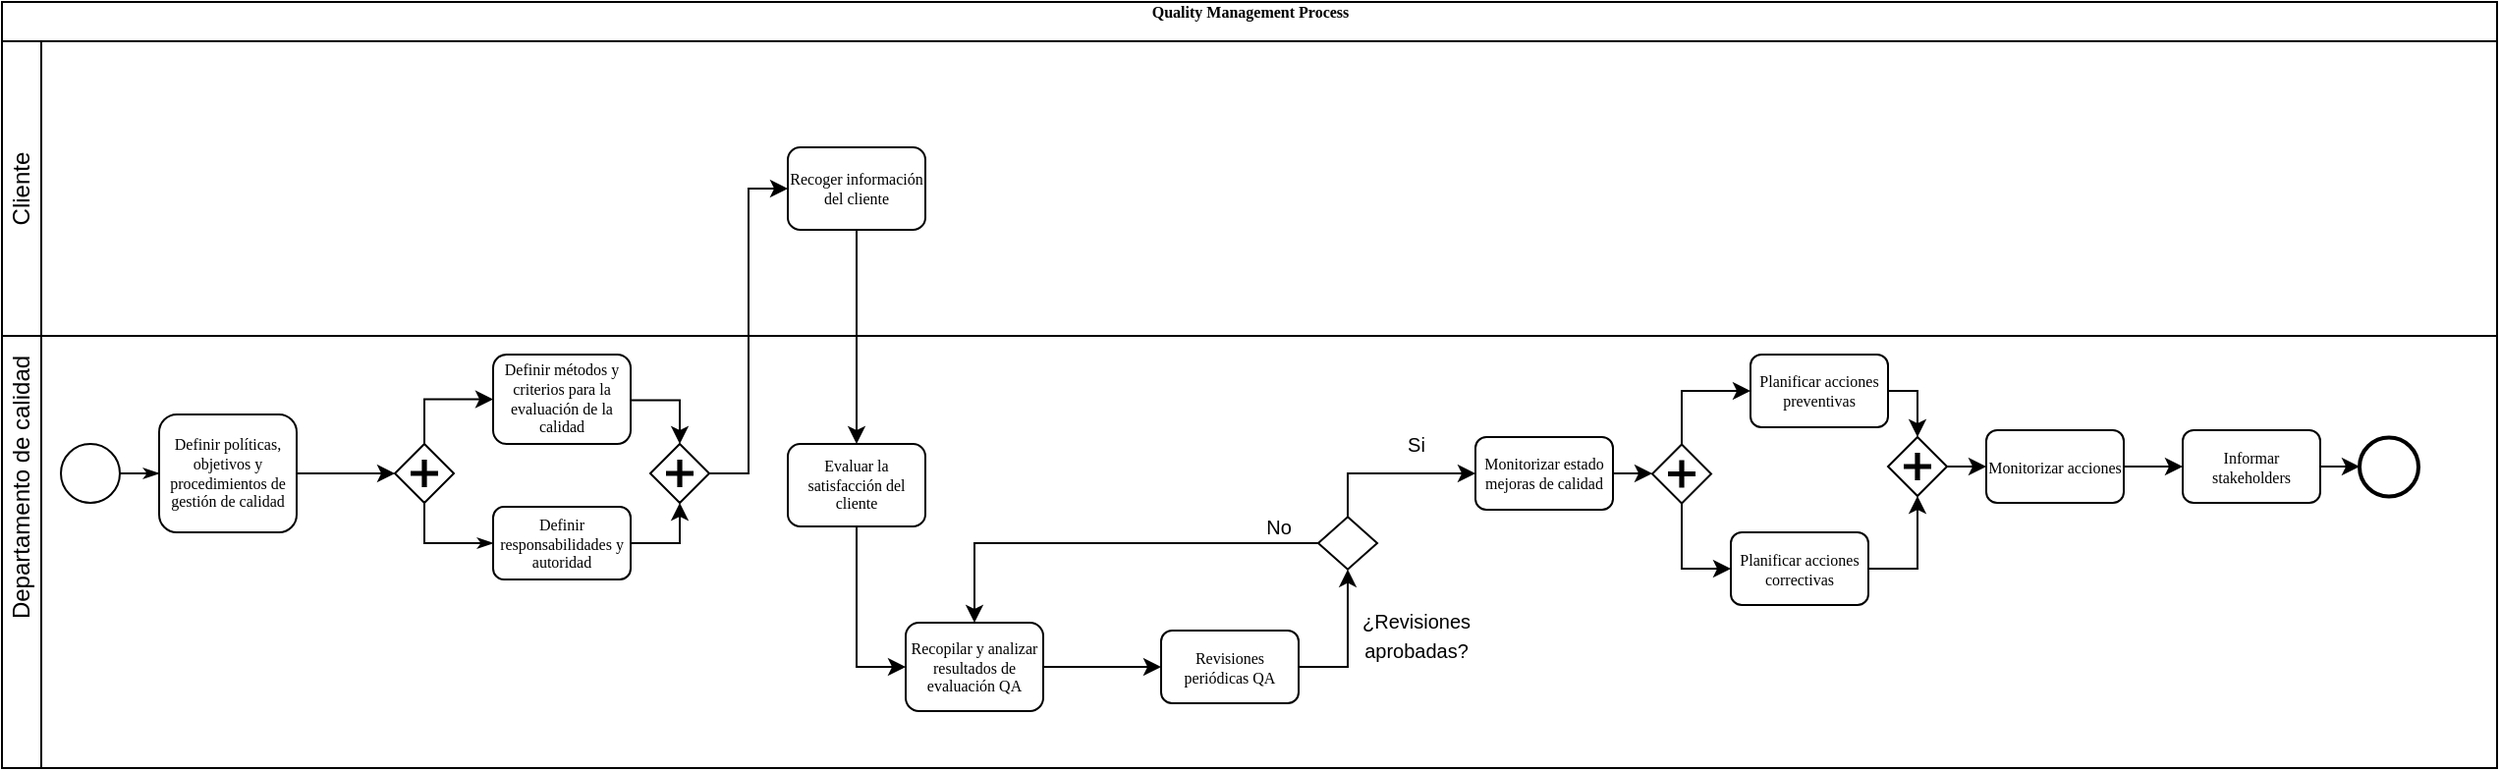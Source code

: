 <mxfile version="15.8.6" type="google"><diagram name="Page-1" id="c7488fd3-1785-93aa-aadb-54a6760d102a"><mxGraphModel dx="1718" dy="972" grid="1" gridSize="10" guides="1" tooltips="1" connect="1" arrows="1" fold="1" page="1" pageScale="1" pageWidth="1100" pageHeight="850" background="none" math="0" shadow="0"><root><mxCell id="0"/><mxCell id="1" parent="0"/><mxCell id="2b4e8129b02d487f-1" value="Quality Management Process&lt;br&gt;&lt;br&gt;" style="swimlane;html=1;childLayout=stackLayout;horizontal=1;startSize=20;horizontalStack=0;rounded=0;shadow=0;labelBackgroundColor=none;strokeWidth=1;fontFamily=Verdana;fontSize=8;align=center;" parent="1" vertex="1"><mxGeometry x="70" y="90" width="1270" height="390" as="geometry"/></mxCell><mxCell id="2b4e8129b02d487f-2" value="" style="swimlane;html=1;startSize=20;horizontal=0;" parent="2b4e8129b02d487f-1" vertex="1"><mxGeometry y="20" width="1270" height="150" as="geometry"/></mxCell><mxCell id="-Eud-5KRdaLLvV7LcCc4-6" value="Cliente" style="text;html=1;strokeColor=none;fillColor=none;align=center;verticalAlign=middle;whiteSpace=wrap;rounded=0;rotation=270;" parent="2b4e8129b02d487f-2" vertex="1"><mxGeometry x="-10" y="65" width="40" height="20" as="geometry"/></mxCell><mxCell id="qhH4QxsUa2yEdFRQs7ch-1" value="Recoger información del cliente" style="rounded=1;whiteSpace=wrap;html=1;shadow=0;labelBackgroundColor=none;strokeWidth=1;fontFamily=Verdana;fontSize=8;align=center;" vertex="1" parent="2b4e8129b02d487f-2"><mxGeometry x="400" y="54" width="70" height="42" as="geometry"/></mxCell><mxCell id="qhH4QxsUa2yEdFRQs7ch-6" style="edgeStyle=orthogonalEdgeStyle;rounded=0;orthogonalLoop=1;jettySize=auto;html=1;exitX=1;exitY=0.5;exitDx=0;exitDy=0;entryX=0;entryY=0.5;entryDx=0;entryDy=0;" edge="1" parent="2b4e8129b02d487f-1" source="2b4e8129b02d487f-16" target="qhH4QxsUa2yEdFRQs7ch-1"><mxGeometry relative="1" as="geometry"/></mxCell><mxCell id="qhH4QxsUa2yEdFRQs7ch-7" style="edgeStyle=orthogonalEdgeStyle;rounded=0;orthogonalLoop=1;jettySize=auto;html=1;exitX=0.5;exitY=1;exitDx=0;exitDy=0;entryX=0.5;entryY=0;entryDx=0;entryDy=0;" edge="1" parent="2b4e8129b02d487f-1" source="qhH4QxsUa2yEdFRQs7ch-1" target="2b4e8129b02d487f-6"><mxGeometry relative="1" as="geometry"/></mxCell><mxCell id="2b4e8129b02d487f-3" value="" style="swimlane;html=1;startSize=20;horizontal=0;" parent="2b4e8129b02d487f-1" vertex="1"><mxGeometry y="170" width="1270" height="220" as="geometry"/></mxCell><mxCell id="2b4e8129b02d487f-26" style="edgeStyle=orthogonalEdgeStyle;rounded=0;html=1;labelBackgroundColor=none;startArrow=none;startFill=0;startSize=5;endArrow=classicThin;endFill=1;endSize=5;jettySize=auto;orthogonalLoop=1;strokeWidth=1;fontFamily=Verdana;fontSize=8;entryX=0;entryY=0.5;entryDx=0;entryDy=0;exitX=0.5;exitY=1;exitDx=0;exitDy=0;" parent="2b4e8129b02d487f-3" source="2b4e8129b02d487f-10" target="2b4e8129b02d487f-7" edge="1"><mxGeometry relative="1" as="geometry"><mxPoint x="250" y="115" as="targetPoint"/></mxGeometry></mxCell><mxCell id="2b4e8129b02d487f-12" value="Definir políticas, objetivos y procedimientos de gestión de calidad" style="rounded=1;whiteSpace=wrap;html=1;shadow=0;labelBackgroundColor=none;strokeWidth=1;fontFamily=Verdana;fontSize=8;align=center;" parent="2b4e8129b02d487f-3" vertex="1"><mxGeometry x="80" y="40" width="70" height="60" as="geometry"/></mxCell><mxCell id="-Eud-5KRdaLLvV7LcCc4-8" value="Departamento de calidad" style="text;html=1;strokeColor=none;fillColor=none;align=center;verticalAlign=middle;whiteSpace=wrap;rounded=0;rotation=270;" parent="2b4e8129b02d487f-3" vertex="1"><mxGeometry x="-65" y="67" width="150" height="20" as="geometry"/></mxCell><mxCell id="2b4e8129b02d487f-5" value="" style="ellipse;whiteSpace=wrap;html=1;rounded=0;shadow=0;labelBackgroundColor=none;strokeWidth=1;fontFamily=Verdana;fontSize=8;align=center;" parent="2b4e8129b02d487f-3" vertex="1"><mxGeometry x="30" y="55" width="30" height="30" as="geometry"/></mxCell><mxCell id="2b4e8129b02d487f-18" style="edgeStyle=orthogonalEdgeStyle;rounded=0;html=1;labelBackgroundColor=none;startArrow=none;startFill=0;startSize=5;endArrow=classicThin;endFill=1;endSize=5;jettySize=auto;orthogonalLoop=1;strokeWidth=1;fontFamily=Verdana;fontSize=8;entryX=0;entryY=0.5;entryDx=0;entryDy=0;" parent="2b4e8129b02d487f-3" source="2b4e8129b02d487f-5" target="2b4e8129b02d487f-12" edge="1"><mxGeometry relative="1" as="geometry"/></mxCell><mxCell id="-Eud-5KRdaLLvV7LcCc4-14" style="edgeStyle=orthogonalEdgeStyle;rounded=0;orthogonalLoop=1;jettySize=auto;html=1;exitX=1;exitY=0.5;exitDx=0;exitDy=0;entryX=0.5;entryY=1;entryDx=0;entryDy=0;" parent="2b4e8129b02d487f-3" source="2b4e8129b02d487f-7" target="2b4e8129b02d487f-16" edge="1"><mxGeometry relative="1" as="geometry"/></mxCell><mxCell id="2b4e8129b02d487f-7" value="Definir responsabilidades y autoridad" style="rounded=1;whiteSpace=wrap;html=1;shadow=0;labelBackgroundColor=none;strokeWidth=1;fontFamily=Verdana;fontSize=8;align=center;" parent="2b4e8129b02d487f-3" vertex="1"><mxGeometry x="250" y="87.0" width="70" height="37" as="geometry"/></mxCell><mxCell id="-Eud-5KRdaLLvV7LcCc4-13" style="edgeStyle=orthogonalEdgeStyle;rounded=0;orthogonalLoop=1;jettySize=auto;html=1;exitX=1;exitY=0.5;exitDx=0;exitDy=0;entryX=0.5;entryY=0;entryDx=0;entryDy=0;" parent="2b4e8129b02d487f-3" target="2b4e8129b02d487f-16" edge="1"><mxGeometry relative="1" as="geometry"><mxPoint x="320" y="32.75" as="sourcePoint"/></mxGeometry></mxCell><mxCell id="2b4e8129b02d487f-9" value="Definir métodos y criterios para la evaluación de la calidad" style="rounded=1;whiteSpace=wrap;html=1;shadow=0;labelBackgroundColor=none;strokeWidth=1;fontFamily=Verdana;fontSize=8;align=center;" parent="2b4e8129b02d487f-3" vertex="1"><mxGeometry x="250" y="9.5" width="70" height="45.5" as="geometry"/></mxCell><mxCell id="-Eud-5KRdaLLvV7LcCc4-16" style="edgeStyle=orthogonalEdgeStyle;rounded=0;orthogonalLoop=1;jettySize=auto;html=1;exitX=0.5;exitY=0;exitDx=0;exitDy=0;" parent="2b4e8129b02d487f-3" source="2b4e8129b02d487f-10" target="2b4e8129b02d487f-9" edge="1"><mxGeometry relative="1" as="geometry"/></mxCell><mxCell id="2b4e8129b02d487f-10" value="" style="shape=mxgraph.bpmn.shape;html=1;verticalLabelPosition=bottom;labelBackgroundColor=#ffffff;verticalAlign=top;perimeter=rhombusPerimeter;background=gateway;outline=none;symbol=parallelGw;rounded=1;shadow=0;strokeWidth=1;fontFamily=Verdana;fontSize=8;align=center;" parent="2b4e8129b02d487f-3" vertex="1"><mxGeometry x="200" y="55" width="30" height="30" as="geometry"/></mxCell><mxCell id="-Eud-5KRdaLLvV7LcCc4-9" value="" style="endArrow=classic;html=1;exitX=1;exitY=0.5;exitDx=0;exitDy=0;entryX=0;entryY=0.5;entryDx=0;entryDy=0;" parent="2b4e8129b02d487f-3" source="2b4e8129b02d487f-12" target="2b4e8129b02d487f-10" edge="1"><mxGeometry width="50" height="50" relative="1" as="geometry"><mxPoint x="300" y="36.5" as="sourcePoint"/><mxPoint x="350" y="-13.5" as="targetPoint"/></mxGeometry></mxCell><mxCell id="qhH4QxsUa2yEdFRQs7ch-9" style="edgeStyle=orthogonalEdgeStyle;rounded=0;orthogonalLoop=1;jettySize=auto;html=1;exitX=1;exitY=0.5;exitDx=0;exitDy=0;entryX=0;entryY=0.5;entryDx=0;entryDy=0;" edge="1" parent="2b4e8129b02d487f-3" source="2b4e8129b02d487f-17" target="2b4e8129b02d487f-14"><mxGeometry relative="1" as="geometry"/></mxCell><mxCell id="2b4e8129b02d487f-17" value="Recopilar y analizar resultados de evaluación QA" style="rounded=1;whiteSpace=wrap;html=1;shadow=0;labelBackgroundColor=none;strokeWidth=1;fontFamily=Verdana;fontSize=8;align=center;" parent="2b4e8129b02d487f-3" vertex="1"><mxGeometry x="460" y="146" width="70" height="45" as="geometry"/></mxCell><mxCell id="2b4e8129b02d487f-16" value="" style="shape=mxgraph.bpmn.shape;html=1;verticalLabelPosition=bottom;labelBackgroundColor=#ffffff;verticalAlign=top;perimeter=rhombusPerimeter;background=gateway;outline=none;symbol=parallelGw;rounded=1;shadow=0;strokeWidth=1;fontFamily=Verdana;fontSize=8;align=center;" parent="2b4e8129b02d487f-3" vertex="1"><mxGeometry x="330" y="55.0" width="30" height="30" as="geometry"/></mxCell><mxCell id="qhH4QxsUa2yEdFRQs7ch-12" style="edgeStyle=orthogonalEdgeStyle;rounded=0;orthogonalLoop=1;jettySize=auto;html=1;exitX=1;exitY=0.5;exitDx=0;exitDy=0;entryX=0.5;entryY=1;entryDx=0;entryDy=0;" edge="1" parent="2b4e8129b02d487f-3" source="2b4e8129b02d487f-14" target="qhH4QxsUa2yEdFRQs7ch-10"><mxGeometry relative="1" as="geometry"/></mxCell><mxCell id="2b4e8129b02d487f-14" value="Revisiones periódicas QA" style="rounded=1;whiteSpace=wrap;html=1;shadow=0;labelBackgroundColor=none;strokeWidth=1;fontFamily=Verdana;fontSize=8;align=center;" parent="2b4e8129b02d487f-3" vertex="1"><mxGeometry x="590" y="150.0" width="70" height="37" as="geometry"/></mxCell><mxCell id="jKr9HwUB2WAYk9HjSane-46" style="edgeStyle=orthogonalEdgeStyle;rounded=0;orthogonalLoop=1;jettySize=auto;html=1;exitX=1;exitY=0.5;exitDx=0;exitDy=0;entryX=0;entryY=0.5;entryDx=0;entryDy=0;" parent="2b4e8129b02d487f-3" source="-Eud-5KRdaLLvV7LcCc4-24" target="-Eud-5KRdaLLvV7LcCc4-3" edge="1"><mxGeometry relative="1" as="geometry"/></mxCell><mxCell id="-Eud-5KRdaLLvV7LcCc4-24" value="Monitorizar estado mejoras de calidad" style="rounded=1;whiteSpace=wrap;html=1;shadow=0;labelBackgroundColor=none;strokeWidth=1;fontFamily=Verdana;fontSize=8;align=center;" parent="2b4e8129b02d487f-3" vertex="1"><mxGeometry x="750" y="51.5" width="70" height="37" as="geometry"/></mxCell><mxCell id="jKr9HwUB2WAYk9HjSane-44" style="edgeStyle=orthogonalEdgeStyle;rounded=0;orthogonalLoop=1;jettySize=auto;html=1;exitX=1;exitY=0.5;exitDx=0;exitDy=0;entryX=0.5;entryY=1;entryDx=0;entryDy=0;startArrow=none;" parent="2b4e8129b02d487f-3" target="jKr9HwUB2WAYk9HjSane-40" edge="1" source="-Eud-5KRdaLLvV7LcCc4-26"><mxGeometry relative="1" as="geometry"><mxPoint x="850" y="115.25" as="sourcePoint"/></mxGeometry></mxCell><mxCell id="jKr9HwUB2WAYk9HjSane-43" style="edgeStyle=orthogonalEdgeStyle;rounded=0;orthogonalLoop=1;jettySize=auto;html=1;exitX=1;exitY=0.5;exitDx=0;exitDy=0;entryX=0.5;entryY=0;entryDx=0;entryDy=0;" parent="2b4e8129b02d487f-3" target="jKr9HwUB2WAYk9HjSane-40" edge="1" source="-Eud-5KRdaLLvV7LcCc4-28"><mxGeometry relative="1" as="geometry"><mxPoint x="850" y="24.75" as="sourcePoint"/></mxGeometry></mxCell><mxCell id="-Eud-5KRdaLLvV7LcCc4-28" value="Planificar acciones preventivas" style="rounded=1;whiteSpace=wrap;html=1;shadow=0;labelBackgroundColor=none;strokeWidth=1;fontFamily=Verdana;fontSize=8;align=center;" parent="2b4e8129b02d487f-3" vertex="1"><mxGeometry x="890" y="9.5" width="70" height="37" as="geometry"/></mxCell><mxCell id="-Eud-5KRdaLLvV7LcCc4-31" value="Monitorizar acciones" style="rounded=1;whiteSpace=wrap;html=1;shadow=0;labelBackgroundColor=none;strokeWidth=1;fontFamily=Verdana;fontSize=8;align=center;" parent="2b4e8129b02d487f-3" vertex="1"><mxGeometry x="1010" y="48" width="70" height="37" as="geometry"/></mxCell><mxCell id="jKr9HwUB2WAYk9HjSane-50" style="edgeStyle=orthogonalEdgeStyle;rounded=0;orthogonalLoop=1;jettySize=auto;html=1;exitX=1;exitY=0.5;exitDx=0;exitDy=0;entryX=0;entryY=0.5;entryDx=0;entryDy=0;" parent="2b4e8129b02d487f-3" source="-Eud-5KRdaLLvV7LcCc4-33" target="-Eud-5KRdaLLvV7LcCc4-4" edge="1"><mxGeometry relative="1" as="geometry"/></mxCell><mxCell id="-Eud-5KRdaLLvV7LcCc4-33" value="Informar stakeholders" style="rounded=1;whiteSpace=wrap;html=1;shadow=0;labelBackgroundColor=none;strokeWidth=1;fontFamily=Verdana;fontSize=8;align=center;" parent="2b4e8129b02d487f-3" vertex="1"><mxGeometry x="1110" y="48" width="70" height="37" as="geometry"/></mxCell><mxCell id="-Eud-5KRdaLLvV7LcCc4-34" value="" style="edgeStyle=orthogonalEdgeStyle;rounded=0;orthogonalLoop=1;jettySize=auto;html=1;" parent="2b4e8129b02d487f-3" source="-Eud-5KRdaLLvV7LcCc4-31" target="-Eud-5KRdaLLvV7LcCc4-33" edge="1"><mxGeometry relative="1" as="geometry"/></mxCell><mxCell id="jKr9HwUB2WAYk9HjSane-48" style="edgeStyle=orthogonalEdgeStyle;rounded=0;orthogonalLoop=1;jettySize=auto;html=1;exitX=0.5;exitY=0;exitDx=0;exitDy=0;entryX=0;entryY=0.5;entryDx=0;entryDy=0;" parent="2b4e8129b02d487f-3" source="-Eud-5KRdaLLvV7LcCc4-3" target="-Eud-5KRdaLLvV7LcCc4-28" edge="1"><mxGeometry relative="1" as="geometry"/></mxCell><mxCell id="jKr9HwUB2WAYk9HjSane-49" style="edgeStyle=orthogonalEdgeStyle;rounded=0;orthogonalLoop=1;jettySize=auto;html=1;exitX=0.5;exitY=1;exitDx=0;exitDy=0;entryX=0;entryY=0.5;entryDx=0;entryDy=0;" parent="2b4e8129b02d487f-3" source="-Eud-5KRdaLLvV7LcCc4-3" target="-Eud-5KRdaLLvV7LcCc4-26" edge="1"><mxGeometry relative="1" as="geometry"/></mxCell><mxCell id="-Eud-5KRdaLLvV7LcCc4-3" value="" style="shape=mxgraph.bpmn.shape;html=1;verticalLabelPosition=bottom;labelBackgroundColor=#ffffff;verticalAlign=top;perimeter=rhombusPerimeter;background=gateway;outline=none;symbol=parallelGw;rounded=1;shadow=0;strokeWidth=1;fontFamily=Verdana;fontSize=8;align=center;" parent="2b4e8129b02d487f-3" vertex="1"><mxGeometry x="840" y="55.25" width="30" height="30" as="geometry"/></mxCell><mxCell id="jKr9HwUB2WAYk9HjSane-41" style="edgeStyle=orthogonalEdgeStyle;rounded=0;orthogonalLoop=1;jettySize=auto;html=1;exitX=1;exitY=0.5;exitDx=0;exitDy=0;entryX=0;entryY=0.5;entryDx=0;entryDy=0;" parent="2b4e8129b02d487f-3" source="jKr9HwUB2WAYk9HjSane-40" target="-Eud-5KRdaLLvV7LcCc4-31" edge="1"><mxGeometry relative="1" as="geometry"/></mxCell><mxCell id="jKr9HwUB2WAYk9HjSane-40" value="" style="shape=mxgraph.bpmn.shape;html=1;verticalLabelPosition=bottom;labelBackgroundColor=#ffffff;verticalAlign=top;perimeter=rhombusPerimeter;background=gateway;outline=none;symbol=parallelGw;rounded=1;shadow=0;strokeWidth=1;fontFamily=Verdana;fontSize=8;align=center;" parent="2b4e8129b02d487f-3" vertex="1"><mxGeometry x="960" y="51.5" width="30" height="30" as="geometry"/></mxCell><mxCell id="-Eud-5KRdaLLvV7LcCc4-4" value="" style="ellipse;whiteSpace=wrap;html=1;rounded=0;shadow=0;labelBackgroundColor=none;strokeWidth=2;fontFamily=Verdana;fontSize=8;align=center;" parent="2b4e8129b02d487f-3" vertex="1"><mxGeometry x="1200" y="51.75" width="30" height="30" as="geometry"/></mxCell><mxCell id="qhH4QxsUa2yEdFRQs7ch-17" style="edgeStyle=orthogonalEdgeStyle;rounded=0;orthogonalLoop=1;jettySize=auto;html=1;exitX=0.5;exitY=1;exitDx=0;exitDy=0;entryX=0;entryY=0.5;entryDx=0;entryDy=0;" edge="1" parent="2b4e8129b02d487f-3" source="2b4e8129b02d487f-6" target="2b4e8129b02d487f-17"><mxGeometry relative="1" as="geometry"/></mxCell><mxCell id="2b4e8129b02d487f-6" value="Evaluar la satisfacción del cliente" style="rounded=1;whiteSpace=wrap;html=1;shadow=0;labelBackgroundColor=none;strokeWidth=1;fontFamily=Verdana;fontSize=8;align=center;" parent="2b4e8129b02d487f-3" vertex="1"><mxGeometry x="400" y="55" width="70" height="42" as="geometry"/></mxCell><mxCell id="-Eud-5KRdaLLvV7LcCc4-26" value="Planificar acciones correctivas" style="rounded=1;whiteSpace=wrap;html=1;shadow=0;labelBackgroundColor=none;strokeWidth=1;fontFamily=Verdana;fontSize=8;align=center;" parent="2b4e8129b02d487f-3" vertex="1"><mxGeometry x="880" y="100" width="70" height="37" as="geometry"/></mxCell><mxCell id="qhH4QxsUa2yEdFRQs7ch-13" style="edgeStyle=orthogonalEdgeStyle;rounded=0;orthogonalLoop=1;jettySize=auto;html=1;exitX=0.5;exitY=0;exitDx=0;exitDy=0;entryX=0;entryY=0.5;entryDx=0;entryDy=0;" edge="1" parent="2b4e8129b02d487f-3" source="qhH4QxsUa2yEdFRQs7ch-10" target="-Eud-5KRdaLLvV7LcCc4-24"><mxGeometry relative="1" as="geometry"/></mxCell><mxCell id="qhH4QxsUa2yEdFRQs7ch-10" value="" style="rhombus;whiteSpace=wrap;html=1;" vertex="1" parent="2b4e8129b02d487f-3"><mxGeometry x="670" y="92.12" width="30" height="26.75" as="geometry"/></mxCell><mxCell id="qhH4QxsUa2yEdFRQs7ch-15" style="edgeStyle=orthogonalEdgeStyle;rounded=0;orthogonalLoop=1;jettySize=auto;html=1;exitX=0;exitY=0.5;exitDx=0;exitDy=0;entryX=0.5;entryY=0;entryDx=0;entryDy=0;" edge="1" parent="2b4e8129b02d487f-3" source="qhH4QxsUa2yEdFRQs7ch-10" target="2b4e8129b02d487f-17"><mxGeometry relative="1" as="geometry"/></mxCell><mxCell id="qhH4QxsUa2yEdFRQs7ch-18" value="&lt;font style=&quot;font-size: 10px&quot;&gt;¿Revisiones aprobadas?&lt;/font&gt;" style="text;html=1;strokeColor=none;fillColor=none;align=center;verticalAlign=middle;whiteSpace=wrap;rounded=0;" vertex="1" parent="2b4e8129b02d487f-3"><mxGeometry x="690" y="137" width="60" height="30" as="geometry"/></mxCell><mxCell id="qhH4QxsUa2yEdFRQs7ch-19" value="Si" style="text;html=1;strokeColor=none;fillColor=none;align=center;verticalAlign=middle;whiteSpace=wrap;rounded=0;fontSize=10;" vertex="1" parent="2b4e8129b02d487f-3"><mxGeometry x="690" y="40" width="60" height="30" as="geometry"/></mxCell><mxCell id="qhH4QxsUa2yEdFRQs7ch-21" value="No" style="text;html=1;strokeColor=none;fillColor=none;align=center;verticalAlign=middle;whiteSpace=wrap;rounded=0;fontSize=10;" vertex="1" parent="2b4e8129b02d487f-3"><mxGeometry x="620" y="81.75" width="60" height="30" as="geometry"/></mxCell></root></mxGraphModel></diagram></mxfile>